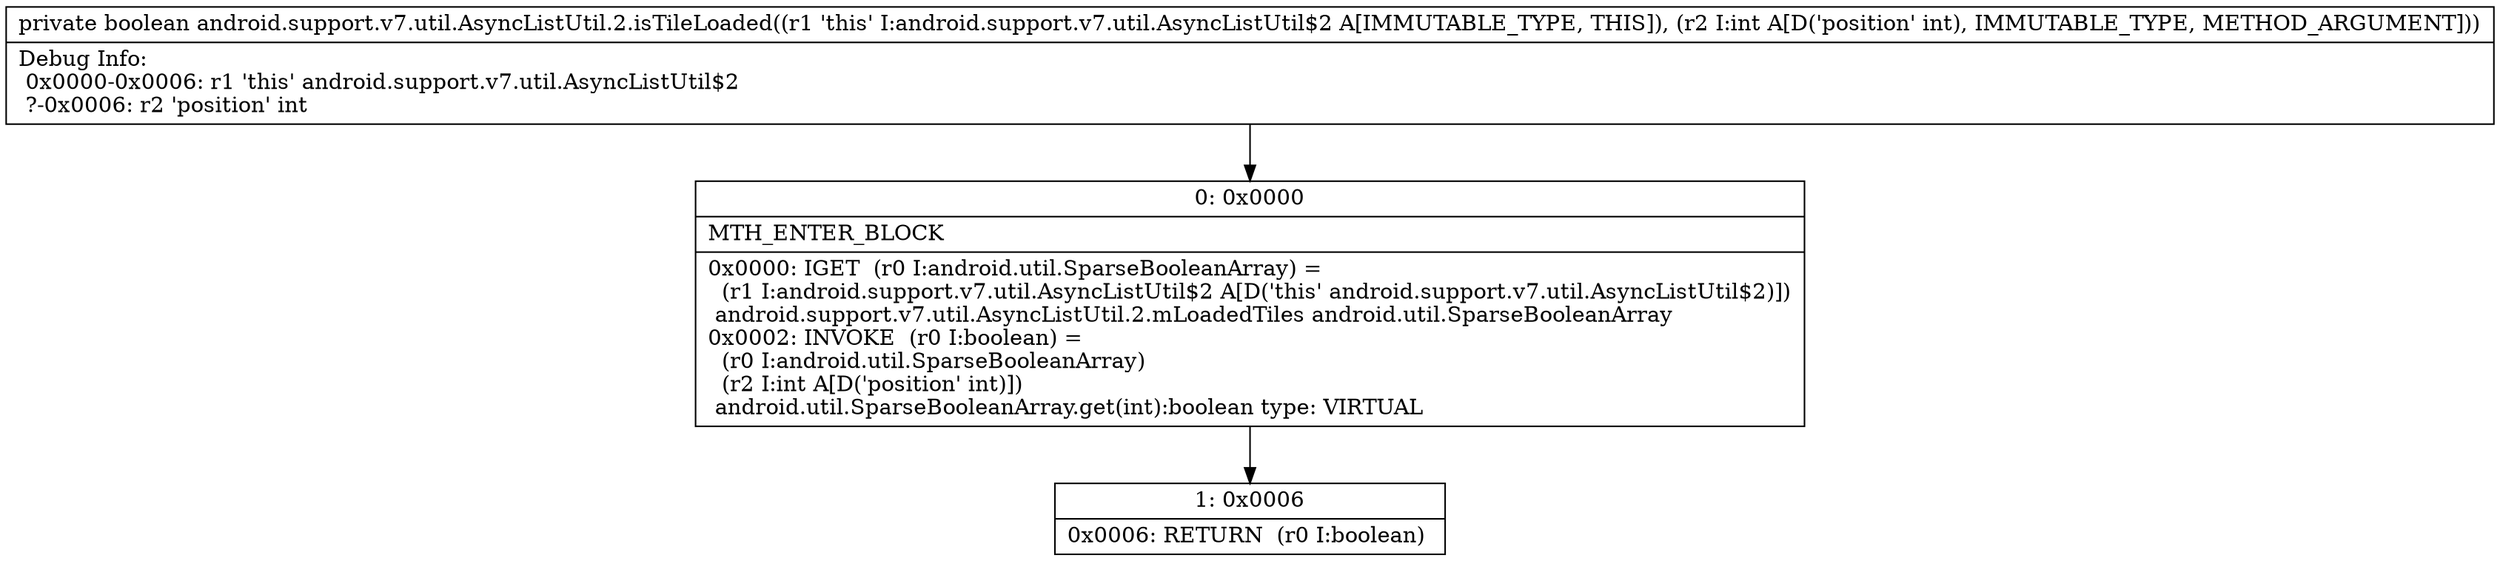digraph "CFG forandroid.support.v7.util.AsyncListUtil.2.isTileLoaded(I)Z" {
Node_0 [shape=record,label="{0\:\ 0x0000|MTH_ENTER_BLOCK\l|0x0000: IGET  (r0 I:android.util.SparseBooleanArray) = \l  (r1 I:android.support.v7.util.AsyncListUtil$2 A[D('this' android.support.v7.util.AsyncListUtil$2)])\l android.support.v7.util.AsyncListUtil.2.mLoadedTiles android.util.SparseBooleanArray \l0x0002: INVOKE  (r0 I:boolean) = \l  (r0 I:android.util.SparseBooleanArray)\l  (r2 I:int A[D('position' int)])\l android.util.SparseBooleanArray.get(int):boolean type: VIRTUAL \l}"];
Node_1 [shape=record,label="{1\:\ 0x0006|0x0006: RETURN  (r0 I:boolean) \l}"];
MethodNode[shape=record,label="{private boolean android.support.v7.util.AsyncListUtil.2.isTileLoaded((r1 'this' I:android.support.v7.util.AsyncListUtil$2 A[IMMUTABLE_TYPE, THIS]), (r2 I:int A[D('position' int), IMMUTABLE_TYPE, METHOD_ARGUMENT]))  | Debug Info:\l  0x0000\-0x0006: r1 'this' android.support.v7.util.AsyncListUtil$2\l  ?\-0x0006: r2 'position' int\l}"];
MethodNode -> Node_0;
Node_0 -> Node_1;
}


